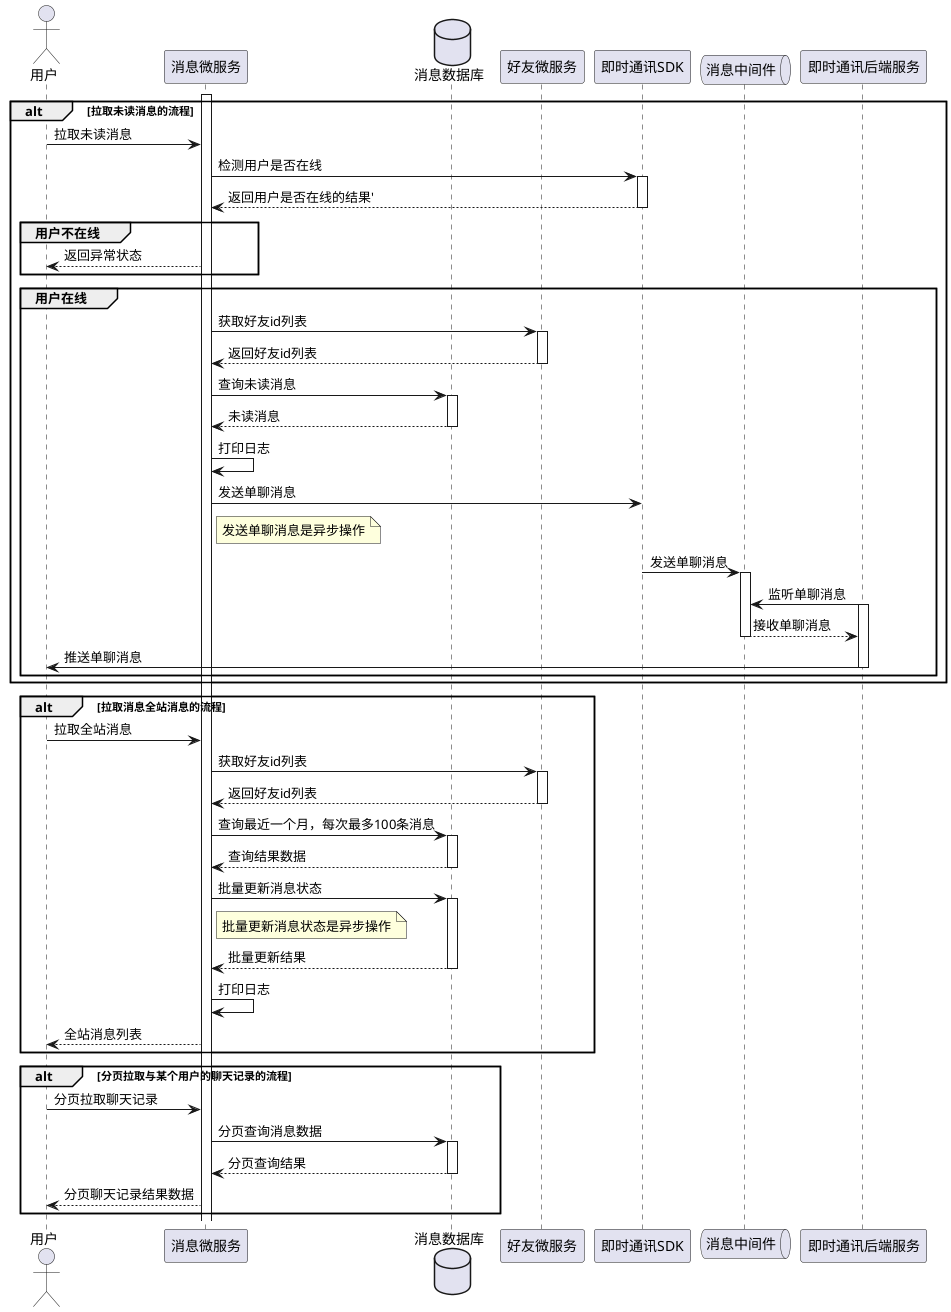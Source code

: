 @startuml
'https://plantuml.com/sequence-diagram
actor 用户 as user
participant 消息微服务 as message
database 消息数据库 as db
participant 好友微服务 as friend
participant 即时通讯SDK as sdk
queue 消息中间件 as mq
participant 即时通讯后端服务 as imBackend

activate message

alt 拉取未读消息的流程

  user -> message : 拉取未读消息
  message -> sdk : 检测用户是否在线
  activate sdk
  sdk --> message : 返回用户是否在线的结果'
  deactivate sdk
  group 用户不在线
    message --> user : 返回异常状态
  end
  group 用户在线
    message -> friend : 获取好友id列表
    activate friend
    friend --> message : 返回好友id列表
    deactivate friend
    message -> db : 查询未读消息
    activate db
    db --> message : 未读消息
    deactivate db
    message -> message : 打印日志
    message -> sdk : 发送单聊消息
    note right of message
      发送单聊消息是异步操作
    end note
    sdk -> mq : 发送单聊消息
    activate mq
    imBackend -> mq : 监听单聊消息
    activate imBackend
    mq --> imBackend : 接收单聊消息
    deactivate mq
    imBackend -> user : 推送单聊消息
    deactivate imBackend
  end
end

alt 拉取消息全站消息的流程
    user -> message : 拉取全站消息
    message -> friend : 获取好友id列表
    activate friend
    friend --> message : 返回好友id列表
    deactivate friend
    message -> db : 查询最近一个月，每次最多100条消息
    activate db
    db --> message : 查询结果数据
    deactivate db
    message -> db : 批量更新消息状态
    note right of message
     批量更新消息状态是异步操作
    end note
    activate db
    db --> message : 批量更新结果
    deactivate db
    message -> message : 打印日志
    message --> user : 全站消息列表
end

alt 分页拉取与某个用户的聊天记录的流程
    user -> message : 分页拉取聊天记录
    message -> db : 分页查询消息数据
    activate db
    db --> message : 分页查询结果
    deactivate db
    message --> user : 分页聊天记录结果数据
end
@enduml